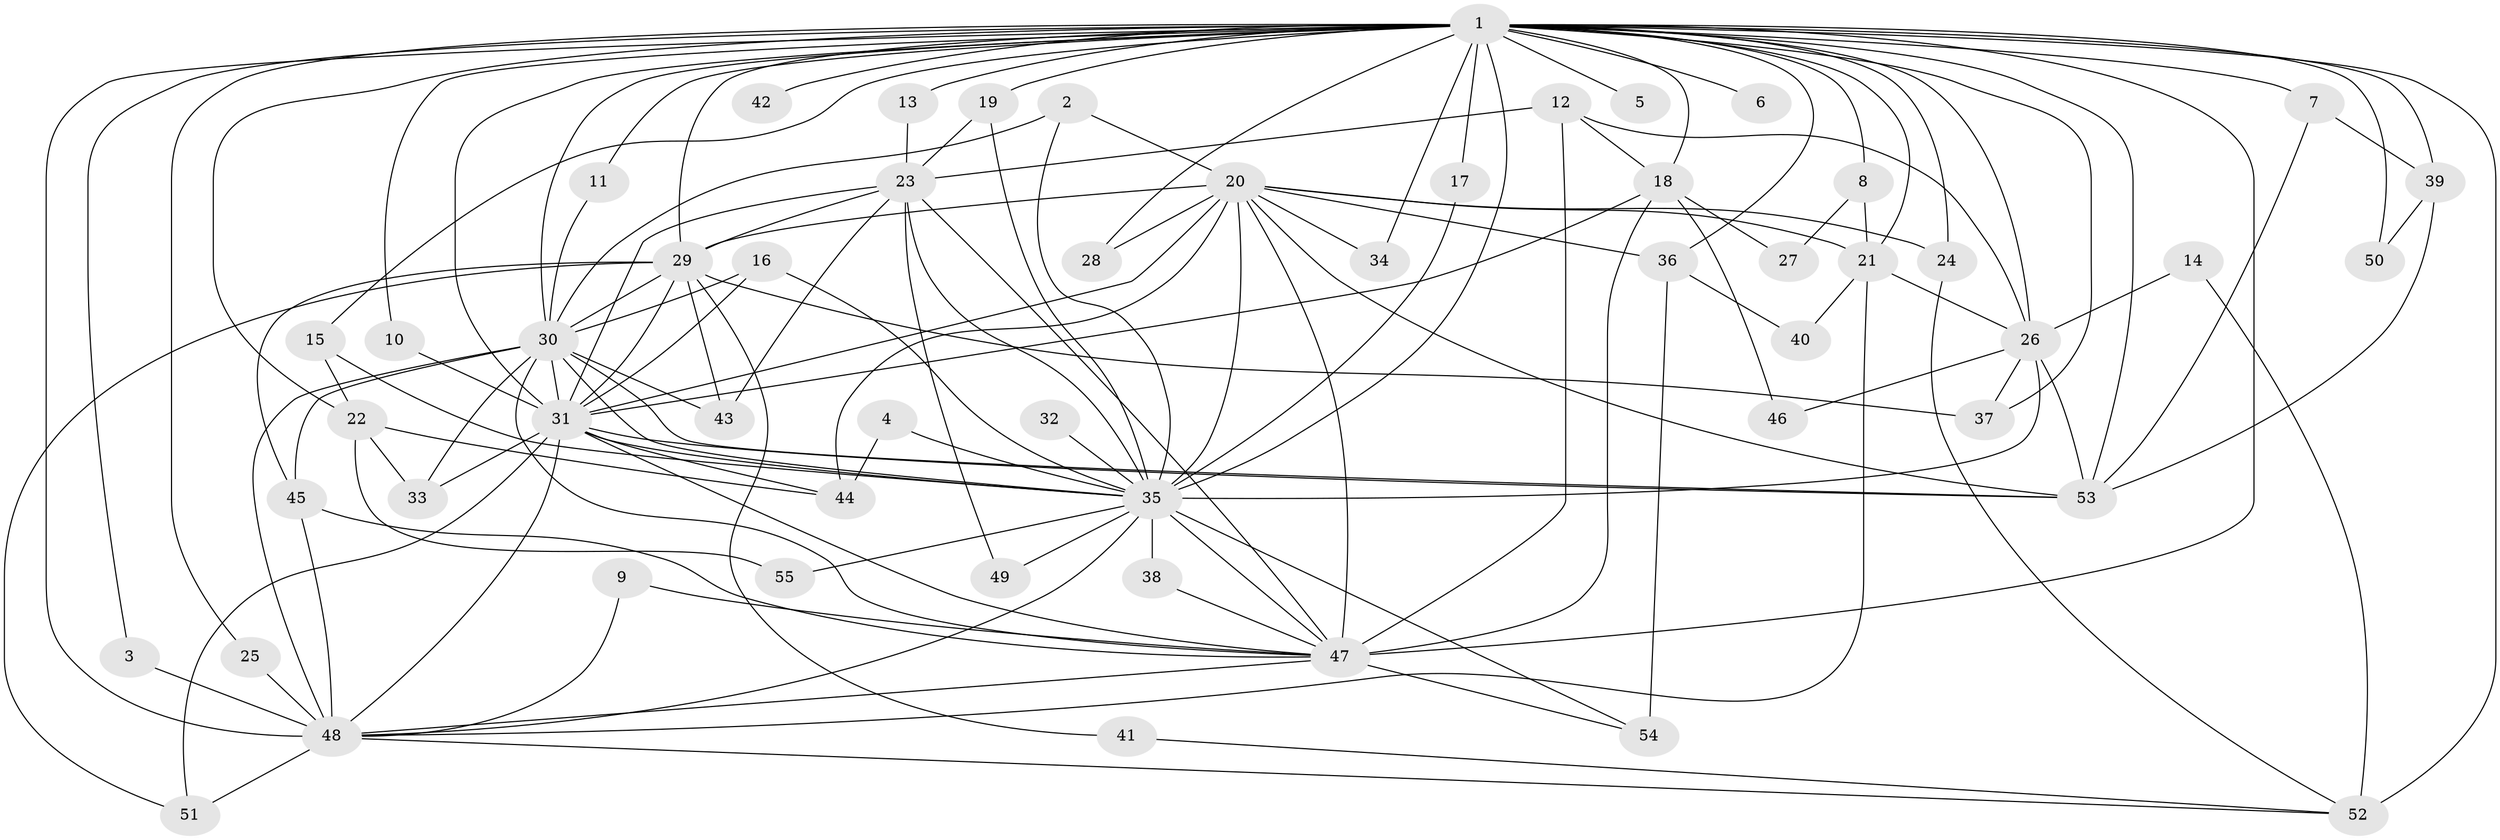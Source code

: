 // original degree distribution, {15: 0.00909090909090909, 19: 0.00909090909090909, 18: 0.01818181818181818, 20: 0.01818181818181818, 16: 0.00909090909090909, 25: 0.00909090909090909, 12: 0.00909090909090909, 31: 0.00909090909090909, 3: 0.2, 9: 0.00909090909090909, 6: 0.07272727272727272, 5: 0.045454545454545456, 8: 0.00909090909090909, 2: 0.509090909090909, 4: 0.06363636363636363}
// Generated by graph-tools (version 1.1) at 2025/49/03/09/25 03:49:38]
// undirected, 55 vertices, 135 edges
graph export_dot {
graph [start="1"]
  node [color=gray90,style=filled];
  1;
  2;
  3;
  4;
  5;
  6;
  7;
  8;
  9;
  10;
  11;
  12;
  13;
  14;
  15;
  16;
  17;
  18;
  19;
  20;
  21;
  22;
  23;
  24;
  25;
  26;
  27;
  28;
  29;
  30;
  31;
  32;
  33;
  34;
  35;
  36;
  37;
  38;
  39;
  40;
  41;
  42;
  43;
  44;
  45;
  46;
  47;
  48;
  49;
  50;
  51;
  52;
  53;
  54;
  55;
  1 -- 3 [weight=1.0];
  1 -- 5 [weight=2.0];
  1 -- 6 [weight=2.0];
  1 -- 7 [weight=1.0];
  1 -- 8 [weight=2.0];
  1 -- 10 [weight=1.0];
  1 -- 11 [weight=1.0];
  1 -- 13 [weight=1.0];
  1 -- 15 [weight=1.0];
  1 -- 17 [weight=1.0];
  1 -- 18 [weight=1.0];
  1 -- 19 [weight=1.0];
  1 -- 21 [weight=1.0];
  1 -- 22 [weight=2.0];
  1 -- 24 [weight=1.0];
  1 -- 25 [weight=1.0];
  1 -- 26 [weight=1.0];
  1 -- 28 [weight=1.0];
  1 -- 29 [weight=1.0];
  1 -- 30 [weight=4.0];
  1 -- 31 [weight=8.0];
  1 -- 34 [weight=1.0];
  1 -- 35 [weight=6.0];
  1 -- 36 [weight=3.0];
  1 -- 37 [weight=1.0];
  1 -- 39 [weight=1.0];
  1 -- 42 [weight=2.0];
  1 -- 47 [weight=5.0];
  1 -- 48 [weight=5.0];
  1 -- 50 [weight=2.0];
  1 -- 52 [weight=2.0];
  1 -- 53 [weight=1.0];
  2 -- 20 [weight=1.0];
  2 -- 30 [weight=1.0];
  2 -- 35 [weight=1.0];
  3 -- 48 [weight=1.0];
  4 -- 35 [weight=1.0];
  4 -- 44 [weight=1.0];
  7 -- 39 [weight=1.0];
  7 -- 53 [weight=1.0];
  8 -- 21 [weight=1.0];
  8 -- 27 [weight=1.0];
  9 -- 47 [weight=1.0];
  9 -- 48 [weight=1.0];
  10 -- 31 [weight=1.0];
  11 -- 30 [weight=1.0];
  12 -- 18 [weight=1.0];
  12 -- 23 [weight=1.0];
  12 -- 26 [weight=1.0];
  12 -- 47 [weight=1.0];
  13 -- 23 [weight=1.0];
  14 -- 26 [weight=1.0];
  14 -- 52 [weight=1.0];
  15 -- 22 [weight=1.0];
  15 -- 35 [weight=1.0];
  16 -- 30 [weight=1.0];
  16 -- 31 [weight=1.0];
  16 -- 35 [weight=1.0];
  17 -- 35 [weight=1.0];
  18 -- 27 [weight=1.0];
  18 -- 31 [weight=1.0];
  18 -- 46 [weight=1.0];
  18 -- 47 [weight=1.0];
  19 -- 23 [weight=1.0];
  19 -- 35 [weight=1.0];
  20 -- 21 [weight=1.0];
  20 -- 24 [weight=1.0];
  20 -- 28 [weight=1.0];
  20 -- 29 [weight=1.0];
  20 -- 31 [weight=1.0];
  20 -- 34 [weight=1.0];
  20 -- 35 [weight=1.0];
  20 -- 36 [weight=1.0];
  20 -- 44 [weight=2.0];
  20 -- 47 [weight=1.0];
  20 -- 53 [weight=1.0];
  21 -- 26 [weight=1.0];
  21 -- 40 [weight=1.0];
  21 -- 48 [weight=1.0];
  22 -- 33 [weight=1.0];
  22 -- 44 [weight=1.0];
  22 -- 55 [weight=1.0];
  23 -- 29 [weight=1.0];
  23 -- 31 [weight=1.0];
  23 -- 35 [weight=1.0];
  23 -- 43 [weight=1.0];
  23 -- 47 [weight=1.0];
  23 -- 49 [weight=1.0];
  24 -- 52 [weight=1.0];
  25 -- 48 [weight=1.0];
  26 -- 35 [weight=1.0];
  26 -- 37 [weight=1.0];
  26 -- 46 [weight=1.0];
  26 -- 53 [weight=2.0];
  29 -- 30 [weight=2.0];
  29 -- 31 [weight=1.0];
  29 -- 37 [weight=1.0];
  29 -- 41 [weight=1.0];
  29 -- 43 [weight=1.0];
  29 -- 45 [weight=1.0];
  29 -- 51 [weight=1.0];
  30 -- 31 [weight=2.0];
  30 -- 33 [weight=1.0];
  30 -- 35 [weight=2.0];
  30 -- 43 [weight=1.0];
  30 -- 45 [weight=1.0];
  30 -- 47 [weight=1.0];
  30 -- 48 [weight=1.0];
  30 -- 53 [weight=1.0];
  31 -- 33 [weight=1.0];
  31 -- 35 [weight=2.0];
  31 -- 44 [weight=1.0];
  31 -- 47 [weight=2.0];
  31 -- 48 [weight=2.0];
  31 -- 51 [weight=1.0];
  31 -- 53 [weight=2.0];
  32 -- 35 [weight=1.0];
  35 -- 38 [weight=2.0];
  35 -- 47 [weight=1.0];
  35 -- 48 [weight=2.0];
  35 -- 49 [weight=1.0];
  35 -- 54 [weight=1.0];
  35 -- 55 [weight=1.0];
  36 -- 40 [weight=1.0];
  36 -- 54 [weight=1.0];
  38 -- 47 [weight=1.0];
  39 -- 50 [weight=1.0];
  39 -- 53 [weight=1.0];
  41 -- 52 [weight=1.0];
  45 -- 47 [weight=1.0];
  45 -- 48 [weight=1.0];
  47 -- 48 [weight=1.0];
  47 -- 54 [weight=1.0];
  48 -- 51 [weight=1.0];
  48 -- 52 [weight=1.0];
}
